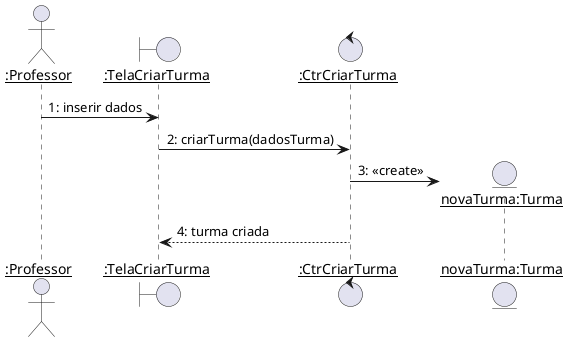 @startuml criar_Turma
skinparam sequenceParticipant underline

actor ":Professor"  as Professor
boundary ":TelaCriarTurma" as TelaCriarTurma
control ":CtrCriarTurma" as CtrCriarTurma
entity "novaTurma:Turma" as novaTurma

Professor -> TelaCriarTurma : 1: inserir dados
TelaCriarTurma -> CtrCriarTurma : 2: criarTurma(dadosTurma)
CtrCriarTurma -> novaTurma **: 3: <<create>>

CtrCriarTurma --> TelaCriarTurma : 4: turma criada
@enduml
